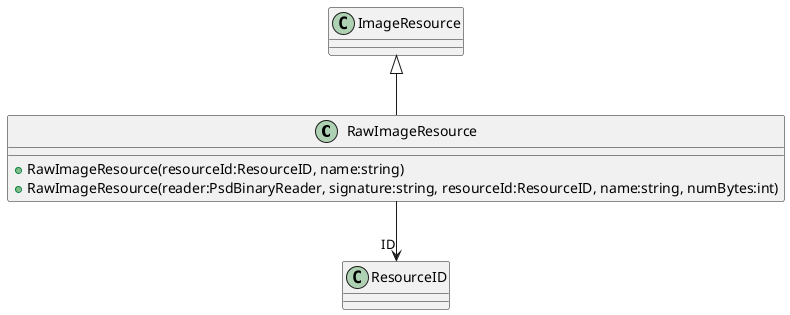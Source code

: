 @startuml
class RawImageResource {
    + RawImageResource(resourceId:ResourceID, name:string)
    + RawImageResource(reader:PsdBinaryReader, signature:string, resourceId:ResourceID, name:string, numBytes:int)
}
ImageResource <|-- RawImageResource
RawImageResource --> "ID" ResourceID
@enduml
